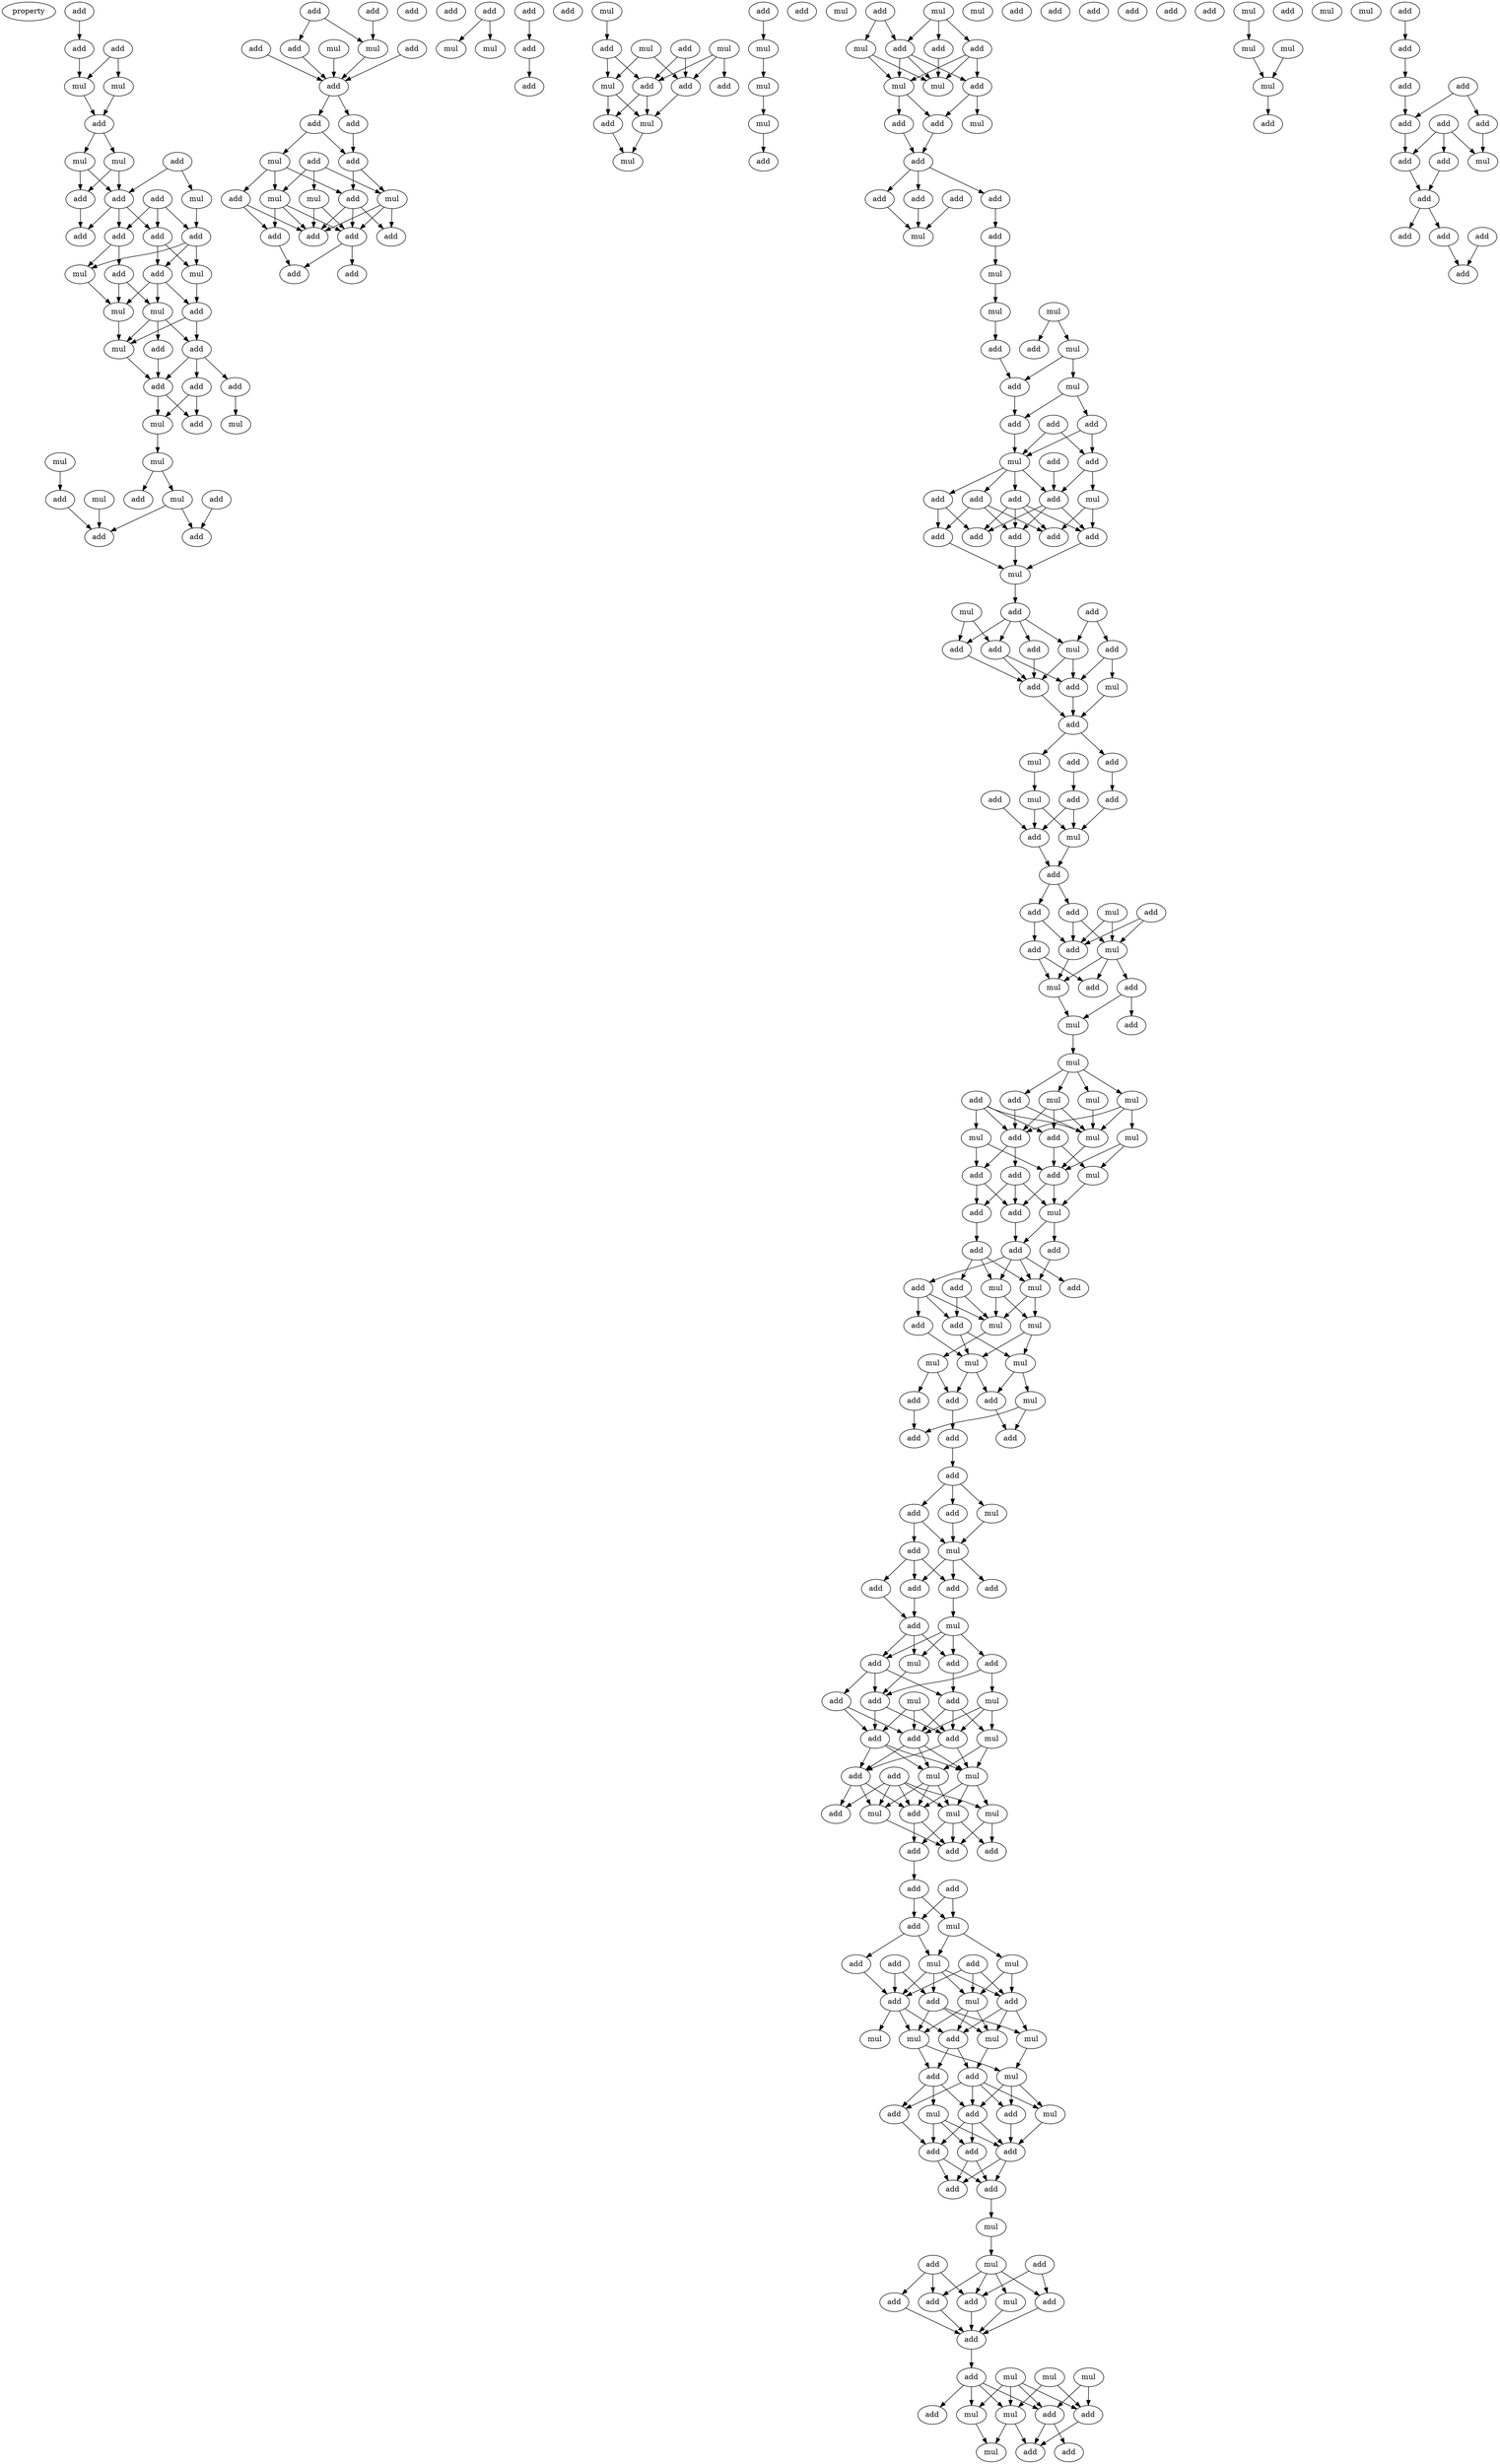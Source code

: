 digraph {
    node [fontcolor=black]
    property [mul=2,lf=1.8]
    0 [ label = add ];
    1 [ label = add ];
    2 [ label = add ];
    3 [ label = mul ];
    4 [ label = mul ];
    5 [ label = add ];
    6 [ label = mul ];
    7 [ label = mul ];
    8 [ label = add ];
    9 [ label = add ];
    10 [ label = mul ];
    11 [ label = add ];
    12 [ label = add ];
    13 [ label = add ];
    14 [ label = add ];
    15 [ label = add ];
    16 [ label = add ];
    17 [ label = add ];
    18 [ label = mul ];
    19 [ label = add ];
    20 [ label = mul ];
    21 [ label = mul ];
    22 [ label = add ];
    23 [ label = mul ];
    24 [ label = add ];
    25 [ label = add ];
    26 [ label = mul ];
    27 [ label = add ];
    28 [ label = add ];
    29 [ label = add ];
    30 [ label = mul ];
    31 [ label = mul ];
    32 [ label = add ];
    33 [ label = mul ];
    34 [ label = mul ];
    35 [ label = add ];
    36 [ label = mul ];
    37 [ label = add ];
    38 [ label = add ];
    39 [ label = mul ];
    40 [ label = add ];
    41 [ label = add ];
    42 [ label = add ];
    43 [ label = add ];
    44 [ label = add ];
    45 [ label = add ];
    46 [ label = mul ];
    47 [ label = mul ];
    48 [ label = add ];
    49 [ label = add ];
    50 [ label = add ];
    51 [ label = add ];
    52 [ label = add ];
    53 [ label = add ];
    54 [ label = add ];
    55 [ label = mul ];
    56 [ label = mul ];
    57 [ label = add ];
    58 [ label = mul ];
    59 [ label = mul ];
    60 [ label = add ];
    61 [ label = add ];
    62 [ label = add ];
    63 [ label = add ];
    64 [ label = add ];
    65 [ label = add ];
    66 [ label = add ];
    67 [ label = add ];
    68 [ label = add ];
    69 [ label = mul ];
    70 [ label = mul ];
    71 [ label = add ];
    72 [ label = add ];
    73 [ label = add ];
    74 [ label = add ];
    75 [ label = mul ];
    76 [ label = mul ];
    77 [ label = add ];
    78 [ label = mul ];
    79 [ label = add ];
    80 [ label = mul ];
    81 [ label = add ];
    82 [ label = add ];
    83 [ label = add ];
    84 [ label = mul ];
    85 [ label = add ];
    86 [ label = mul ];
    87 [ label = add ];
    88 [ label = mul ];
    89 [ label = add ];
    90 [ label = mul ];
    91 [ label = mul ];
    92 [ label = mul ];
    93 [ label = mul ];
    94 [ label = add ];
    95 [ label = add ];
    96 [ label = add ];
    97 [ label = add ];
    98 [ label = mul ];
    99 [ label = add ];
    100 [ label = add ];
    101 [ label = mul ];
    102 [ label = mul ];
    103 [ label = mul ];
    104 [ label = add ];
    105 [ label = add ];
    106 [ label = add ];
    107 [ label = add ];
    108 [ label = add ];
    109 [ label = add ];
    110 [ label = add ];
    111 [ label = mul ];
    112 [ label = mul ];
    113 [ label = add ];
    114 [ label = mul ];
    115 [ label = mul ];
    116 [ label = mul ];
    117 [ label = mul ];
    118 [ label = add ];
    119 [ label = add ];
    120 [ label = add ];
    121 [ label = mul ];
    122 [ label = add ];
    123 [ label = add ];
    124 [ label = add ];
    125 [ label = add ];
    126 [ label = mul ];
    127 [ label = add ];
    128 [ label = add ];
    129 [ label = add ];
    130 [ label = mul ];
    131 [ label = add ];
    132 [ label = add ];
    133 [ label = add ];
    134 [ label = add ];
    135 [ label = add ];
    136 [ label = add ];
    137 [ label = add ];
    138 [ label = add ];
    139 [ label = mul ];
    140 [ label = add ];
    141 [ label = add ];
    142 [ label = mul ];
    143 [ label = add ];
    144 [ label = mul ];
    145 [ label = add ];
    146 [ label = add ];
    147 [ label = add ];
    148 [ label = add ];
    149 [ label = mul ];
    150 [ label = add ];
    151 [ label = add ];
    152 [ label = mul ];
    153 [ label = add ];
    154 [ label = add ];
    155 [ label = mul ];
    156 [ label = add ];
    157 [ label = add ];
    158 [ label = add ];
    159 [ label = add ];
    160 [ label = mul ];
    161 [ label = add ];
    162 [ label = add ];
    163 [ label = add ];
    164 [ label = mul ];
    165 [ label = add ];
    166 [ label = add ];
    167 [ label = add ];
    168 [ label = mul ];
    169 [ label = mul ];
    170 [ label = add ];
    171 [ label = add ];
    172 [ label = add ];
    173 [ label = mul ];
    174 [ label = add ];
    175 [ label = add ];
    176 [ label = mul ];
    177 [ label = mul ];
    178 [ label = mul ];
    179 [ label = add ];
    180 [ label = mul ];
    181 [ label = add ];
    182 [ label = mul ];
    183 [ label = add ];
    184 [ label = mul ];
    185 [ label = mul ];
    186 [ label = add ];
    187 [ label = add ];
    188 [ label = add ];
    189 [ label = add ];
    190 [ label = mul ];
    191 [ label = mul ];
    192 [ label = add ];
    193 [ label = add ];
    194 [ label = add ];
    195 [ label = add ];
    196 [ label = add ];
    197 [ label = mul ];
    198 [ label = mul ];
    199 [ label = add ];
    200 [ label = add ];
    201 [ label = add ];
    202 [ label = mul ];
    203 [ label = mul ];
    204 [ label = add ];
    205 [ label = add ];
    206 [ label = mul ];
    207 [ label = mul ];
    208 [ label = mul ];
    209 [ label = mul ];
    210 [ label = add ];
    211 [ label = add ];
    212 [ label = add ];
    213 [ label = add ];
    214 [ label = add ];
    215 [ label = add ];
    216 [ label = add ];
    217 [ label = add ];
    218 [ label = mul ];
    219 [ label = add ];
    220 [ label = add ];
    221 [ label = mul ];
    222 [ label = add ];
    223 [ label = add ];
    224 [ label = add ];
    225 [ label = add ];
    226 [ label = add ];
    227 [ label = add ];
    228 [ label = mul ];
    229 [ label = add ];
    230 [ label = add ];
    231 [ label = mul ];
    232 [ label = add ];
    233 [ label = add ];
    234 [ label = mul ];
    235 [ label = add ];
    236 [ label = mul ];
    237 [ label = add ];
    238 [ label = add ];
    239 [ label = add ];
    240 [ label = add ];
    241 [ label = mul ];
    242 [ label = add ];
    243 [ label = add ];
    244 [ label = mul ];
    245 [ label = mul ];
    246 [ label = add ];
    247 [ label = mul ];
    248 [ label = add ];
    249 [ label = mul ];
    250 [ label = mul ];
    251 [ label = add ];
    252 [ label = add ];
    253 [ label = add ];
    254 [ label = add ];
    255 [ label = add ];
    256 [ label = add ];
    257 [ label = add ];
    258 [ label = add ];
    259 [ label = mul ];
    260 [ label = mul ];
    261 [ label = add ];
    262 [ label = add ];
    263 [ label = add ];
    264 [ label = mul ];
    265 [ label = add ];
    266 [ label = mul ];
    267 [ label = add ];
    268 [ label = add ];
    269 [ label = mul ];
    270 [ label = mul ];
    271 [ label = mul ];
    272 [ label = add ];
    273 [ label = mul ];
    274 [ label = add ];
    275 [ label = mul ];
    276 [ label = add ];
    277 [ label = mul ];
    278 [ label = mul ];
    279 [ label = add ];
    280 [ label = add ];
    281 [ label = add ];
    282 [ label = add ];
    283 [ label = add ];
    284 [ label = add ];
    285 [ label = add ];
    286 [ label = add ];
    287 [ label = mul ];
    288 [ label = add ];
    289 [ label = mul ];
    290 [ label = add ];
    291 [ label = add ];
    292 [ label = add ];
    293 [ label = add ];
    294 [ label = add ];
    295 [ label = mul ];
    296 [ label = add ];
    297 [ label = mul ];
    298 [ label = mul ];
    299 [ label = add ];
    300 [ label = mul ];
    301 [ label = mul ];
    302 [ label = add ];
    303 [ label = add ];
    304 [ label = add ];
    305 [ label = mul ];
    306 [ label = add ];
    307 [ label = mul ];
    308 [ label = add ];
    309 [ label = mul ];
    310 [ label = mul ];
    311 [ label = mul ];
    312 [ label = add ];
    313 [ label = mul ];
    314 [ label = add ];
    315 [ label = mul ];
    316 [ label = mul ];
    317 [ label = add ];
    318 [ label = add ];
    319 [ label = add ];
    320 [ label = add ];
    321 [ label = add ];
    322 [ label = add ];
    323 [ label = add ];
    324 [ label = add ];
    325 [ label = mul ];
    326 [ label = add ];
    327 [ label = add ];
    328 [ label = add ];
    329 [ label = add ];
    330 [ label = add ];
    331 [ label = add ];
    0 -> 2 [ name = 0 ];
    1 -> 3 [ name = 1 ];
    1 -> 4 [ name = 2 ];
    2 -> 3 [ name = 3 ];
    3 -> 5 [ name = 4 ];
    4 -> 5 [ name = 5 ];
    5 -> 6 [ name = 6 ];
    5 -> 7 [ name = 7 ];
    6 -> 9 [ name = 8 ];
    6 -> 12 [ name = 9 ];
    7 -> 9 [ name = 10 ];
    7 -> 12 [ name = 11 ];
    8 -> 10 [ name = 12 ];
    8 -> 12 [ name = 13 ];
    9 -> 13 [ name = 14 ];
    10 -> 15 [ name = 15 ];
    11 -> 14 [ name = 16 ];
    11 -> 15 [ name = 17 ];
    11 -> 16 [ name = 18 ];
    12 -> 13 [ name = 19 ];
    12 -> 14 [ name = 20 ];
    12 -> 16 [ name = 21 ];
    14 -> 17 [ name = 22 ];
    14 -> 20 [ name = 23 ];
    15 -> 17 [ name = 24 ];
    15 -> 18 [ name = 25 ];
    15 -> 20 [ name = 26 ];
    16 -> 18 [ name = 27 ];
    16 -> 19 [ name = 28 ];
    17 -> 21 [ name = 29 ];
    17 -> 22 [ name = 30 ];
    17 -> 23 [ name = 31 ];
    18 -> 23 [ name = 32 ];
    19 -> 21 [ name = 33 ];
    19 -> 23 [ name = 34 ];
    20 -> 22 [ name = 35 ];
    21 -> 24 [ name = 36 ];
    21 -> 25 [ name = 37 ];
    21 -> 26 [ name = 38 ];
    22 -> 24 [ name = 39 ];
    22 -> 26 [ name = 40 ];
    23 -> 26 [ name = 41 ];
    24 -> 27 [ name = 42 ];
    24 -> 28 [ name = 43 ];
    24 -> 29 [ name = 44 ];
    25 -> 29 [ name = 45 ];
    26 -> 29 [ name = 46 ];
    27 -> 30 [ name = 47 ];
    28 -> 31 [ name = 48 ];
    28 -> 32 [ name = 49 ];
    29 -> 31 [ name = 50 ];
    29 -> 32 [ name = 51 ];
    31 -> 33 [ name = 52 ];
    33 -> 36 [ name = 53 ];
    33 -> 38 [ name = 54 ];
    34 -> 37 [ name = 55 ];
    35 -> 41 [ name = 56 ];
    36 -> 40 [ name = 57 ];
    36 -> 41 [ name = 58 ];
    37 -> 40 [ name = 59 ];
    39 -> 40 [ name = 60 ];
    42 -> 47 [ name = 61 ];
    43 -> 45 [ name = 62 ];
    43 -> 47 [ name = 63 ];
    44 -> 49 [ name = 64 ];
    45 -> 49 [ name = 65 ];
    46 -> 49 [ name = 66 ];
    47 -> 49 [ name = 67 ];
    48 -> 49 [ name = 68 ];
    49 -> 50 [ name = 69 ];
    49 -> 51 [ name = 70 ];
    50 -> 54 [ name = 71 ];
    51 -> 54 [ name = 72 ];
    51 -> 55 [ name = 73 ];
    53 -> 56 [ name = 74 ];
    53 -> 58 [ name = 75 ];
    53 -> 59 [ name = 76 ];
    54 -> 58 [ name = 77 ];
    54 -> 60 [ name = 78 ];
    55 -> 56 [ name = 79 ];
    55 -> 57 [ name = 80 ];
    55 -> 60 [ name = 81 ];
    56 -> 61 [ name = 82 ];
    56 -> 62 [ name = 83 ];
    56 -> 64 [ name = 84 ];
    57 -> 62 [ name = 85 ];
    57 -> 64 [ name = 86 ];
    58 -> 61 [ name = 87 ];
    58 -> 63 [ name = 88 ];
    58 -> 64 [ name = 89 ];
    59 -> 61 [ name = 90 ];
    59 -> 64 [ name = 91 ];
    60 -> 61 [ name = 92 ];
    60 -> 63 [ name = 93 ];
    60 -> 64 [ name = 94 ];
    61 -> 65 [ name = 95 ];
    61 -> 66 [ name = 96 ];
    62 -> 66 [ name = 97 ];
    68 -> 69 [ name = 98 ];
    68 -> 70 [ name = 99 ];
    71 -> 72 [ name = 100 ];
    72 -> 74 [ name = 101 ];
    75 -> 77 [ name = 102 ];
    76 -> 80 [ name = 103 ];
    76 -> 82 [ name = 104 ];
    77 -> 80 [ name = 105 ];
    77 -> 81 [ name = 106 ];
    78 -> 81 [ name = 107 ];
    78 -> 82 [ name = 108 ];
    78 -> 83 [ name = 109 ];
    79 -> 81 [ name = 110 ];
    79 -> 82 [ name = 111 ];
    80 -> 84 [ name = 112 ];
    80 -> 85 [ name = 113 ];
    81 -> 84 [ name = 114 ];
    81 -> 85 [ name = 115 ];
    82 -> 84 [ name = 116 ];
    84 -> 86 [ name = 117 ];
    85 -> 86 [ name = 118 ];
    87 -> 88 [ name = 119 ];
    88 -> 90 [ name = 120 ];
    90 -> 93 [ name = 121 ];
    92 -> 95 [ name = 122 ];
    92 -> 96 [ name = 123 ];
    92 -> 97 [ name = 124 ];
    93 -> 99 [ name = 125 ];
    94 -> 95 [ name = 126 ];
    94 -> 98 [ name = 127 ];
    95 -> 100 [ name = 128 ];
    95 -> 101 [ name = 129 ];
    95 -> 102 [ name = 130 ];
    96 -> 100 [ name = 131 ];
    96 -> 101 [ name = 132 ];
    96 -> 102 [ name = 133 ];
    97 -> 101 [ name = 134 ];
    98 -> 101 [ name = 135 ];
    98 -> 102 [ name = 136 ];
    100 -> 103 [ name = 137 ];
    100 -> 104 [ name = 138 ];
    102 -> 104 [ name = 139 ];
    102 -> 105 [ name = 140 ];
    104 -> 106 [ name = 141 ];
    105 -> 106 [ name = 142 ];
    106 -> 107 [ name = 143 ];
    106 -> 108 [ name = 144 ];
    106 -> 109 [ name = 145 ];
    107 -> 113 [ name = 146 ];
    108 -> 112 [ name = 147 ];
    109 -> 112 [ name = 148 ];
    110 -> 112 [ name = 149 ];
    113 -> 114 [ name = 150 ];
    114 -> 115 [ name = 151 ];
    115 -> 120 [ name = 152 ];
    116 -> 117 [ name = 153 ];
    116 -> 118 [ name = 154 ];
    117 -> 121 [ name = 155 ];
    117 -> 122 [ name = 156 ];
    120 -> 122 [ name = 157 ];
    121 -> 123 [ name = 158 ];
    121 -> 124 [ name = 159 ];
    122 -> 124 [ name = 160 ];
    123 -> 126 [ name = 161 ];
    123 -> 127 [ name = 162 ];
    124 -> 126 [ name = 163 ];
    125 -> 126 [ name = 164 ];
    125 -> 127 [ name = 165 ];
    126 -> 129 [ name = 166 ];
    126 -> 131 [ name = 167 ];
    126 -> 132 [ name = 168 ];
    126 -> 133 [ name = 169 ];
    127 -> 130 [ name = 170 ];
    127 -> 133 [ name = 171 ];
    128 -> 133 [ name = 172 ];
    129 -> 134 [ name = 173 ];
    129 -> 137 [ name = 174 ];
    130 -> 135 [ name = 175 ];
    130 -> 136 [ name = 176 ];
    131 -> 136 [ name = 177 ];
    131 -> 137 [ name = 178 ];
    131 -> 138 [ name = 179 ];
    132 -> 134 [ name = 180 ];
    132 -> 135 [ name = 181 ];
    132 -> 136 [ name = 182 ];
    132 -> 138 [ name = 183 ];
    133 -> 134 [ name = 184 ];
    133 -> 135 [ name = 185 ];
    133 -> 138 [ name = 186 ];
    135 -> 139 [ name = 187 ];
    137 -> 139 [ name = 188 ];
    138 -> 139 [ name = 189 ];
    139 -> 140 [ name = 190 ];
    140 -> 143 [ name = 191 ];
    140 -> 144 [ name = 192 ];
    140 -> 145 [ name = 193 ];
    140 -> 147 [ name = 194 ];
    141 -> 144 [ name = 195 ];
    141 -> 146 [ name = 196 ];
    142 -> 145 [ name = 197 ];
    142 -> 147 [ name = 198 ];
    143 -> 148 [ name = 199 ];
    144 -> 148 [ name = 200 ];
    144 -> 150 [ name = 201 ];
    145 -> 148 [ name = 202 ];
    145 -> 150 [ name = 203 ];
    146 -> 149 [ name = 204 ];
    146 -> 150 [ name = 205 ];
    147 -> 148 [ name = 206 ];
    148 -> 151 [ name = 207 ];
    149 -> 151 [ name = 208 ];
    150 -> 151 [ name = 209 ];
    151 -> 152 [ name = 210 ];
    151 -> 153 [ name = 211 ];
    152 -> 155 [ name = 212 ];
    153 -> 156 [ name = 213 ];
    154 -> 157 [ name = 214 ];
    155 -> 159 [ name = 215 ];
    155 -> 160 [ name = 216 ];
    156 -> 160 [ name = 217 ];
    157 -> 159 [ name = 218 ];
    157 -> 160 [ name = 219 ];
    158 -> 159 [ name = 220 ];
    159 -> 161 [ name = 221 ];
    160 -> 161 [ name = 222 ];
    161 -> 162 [ name = 223 ];
    161 -> 163 [ name = 224 ];
    162 -> 166 [ name = 225 ];
    162 -> 168 [ name = 226 ];
    163 -> 166 [ name = 227 ];
    163 -> 167 [ name = 228 ];
    164 -> 166 [ name = 229 ];
    164 -> 168 [ name = 230 ];
    165 -> 166 [ name = 231 ];
    165 -> 168 [ name = 232 ];
    166 -> 169 [ name = 233 ];
    167 -> 169 [ name = 234 ];
    167 -> 171 [ name = 235 ];
    168 -> 169 [ name = 236 ];
    168 -> 170 [ name = 237 ];
    168 -> 171 [ name = 238 ];
    169 -> 173 [ name = 239 ];
    170 -> 173 [ name = 240 ];
    170 -> 175 [ name = 241 ];
    173 -> 176 [ name = 242 ];
    176 -> 177 [ name = 243 ];
    176 -> 178 [ name = 244 ];
    176 -> 180 [ name = 245 ];
    176 -> 181 [ name = 246 ];
    177 -> 184 [ name = 247 ];
    178 -> 183 [ name = 248 ];
    178 -> 184 [ name = 249 ];
    178 -> 185 [ name = 250 ];
    179 -> 182 [ name = 251 ];
    179 -> 183 [ name = 252 ];
    179 -> 184 [ name = 253 ];
    179 -> 186 [ name = 254 ];
    180 -> 183 [ name = 255 ];
    180 -> 184 [ name = 256 ];
    180 -> 186 [ name = 257 ];
    181 -> 183 [ name = 258 ];
    181 -> 184 [ name = 259 ];
    182 -> 187 [ name = 260 ];
    182 -> 188 [ name = 261 ];
    183 -> 187 [ name = 262 ];
    183 -> 189 [ name = 263 ];
    184 -> 188 [ name = 264 ];
    185 -> 188 [ name = 265 ];
    185 -> 190 [ name = 266 ];
    186 -> 188 [ name = 267 ];
    186 -> 190 [ name = 268 ];
    187 -> 192 [ name = 269 ];
    187 -> 193 [ name = 270 ];
    188 -> 191 [ name = 271 ];
    188 -> 192 [ name = 272 ];
    189 -> 191 [ name = 273 ];
    189 -> 192 [ name = 274 ];
    189 -> 193 [ name = 275 ];
    190 -> 191 [ name = 276 ];
    191 -> 194 [ name = 277 ];
    191 -> 196 [ name = 278 ];
    192 -> 196 [ name = 279 ];
    193 -> 195 [ name = 280 ];
    194 -> 197 [ name = 281 ];
    195 -> 197 [ name = 282 ];
    195 -> 198 [ name = 283 ];
    195 -> 200 [ name = 284 ];
    196 -> 197 [ name = 285 ];
    196 -> 198 [ name = 286 ];
    196 -> 199 [ name = 287 ];
    196 -> 201 [ name = 288 ];
    197 -> 202 [ name = 289 ];
    197 -> 203 [ name = 290 ];
    198 -> 202 [ name = 291 ];
    198 -> 203 [ name = 292 ];
    200 -> 203 [ name = 293 ];
    200 -> 205 [ name = 294 ];
    201 -> 203 [ name = 295 ];
    201 -> 204 [ name = 296 ];
    201 -> 205 [ name = 297 ];
    202 -> 206 [ name = 298 ];
    202 -> 207 [ name = 299 ];
    203 -> 208 [ name = 300 ];
    204 -> 207 [ name = 301 ];
    205 -> 206 [ name = 302 ];
    205 -> 207 [ name = 303 ];
    206 -> 209 [ name = 304 ];
    206 -> 211 [ name = 305 ];
    207 -> 211 [ name = 306 ];
    207 -> 212 [ name = 307 ];
    208 -> 210 [ name = 308 ];
    208 -> 212 [ name = 309 ];
    209 -> 213 [ name = 310 ];
    209 -> 216 [ name = 311 ];
    210 -> 216 [ name = 312 ];
    211 -> 213 [ name = 313 ];
    212 -> 215 [ name = 314 ];
    215 -> 217 [ name = 315 ];
    217 -> 218 [ name = 316 ];
    217 -> 219 [ name = 317 ];
    217 -> 220 [ name = 318 ];
    218 -> 221 [ name = 319 ];
    219 -> 221 [ name = 320 ];
    219 -> 222 [ name = 321 ];
    220 -> 221 [ name = 322 ];
    221 -> 224 [ name = 323 ];
    221 -> 225 [ name = 324 ];
    221 -> 226 [ name = 325 ];
    222 -> 223 [ name = 326 ];
    222 -> 224 [ name = 327 ];
    222 -> 226 [ name = 328 ];
    223 -> 227 [ name = 329 ];
    224 -> 228 [ name = 330 ];
    226 -> 227 [ name = 331 ];
    227 -> 230 [ name = 332 ];
    227 -> 231 [ name = 333 ];
    227 -> 232 [ name = 334 ];
    228 -> 230 [ name = 335 ];
    228 -> 231 [ name = 336 ];
    228 -> 232 [ name = 337 ];
    228 -> 233 [ name = 338 ];
    230 -> 237 [ name = 339 ];
    231 -> 238 [ name = 340 ];
    232 -> 235 [ name = 341 ];
    232 -> 237 [ name = 342 ];
    232 -> 238 [ name = 343 ];
    233 -> 236 [ name = 344 ];
    233 -> 238 [ name = 345 ];
    234 -> 239 [ name = 346 ];
    234 -> 240 [ name = 347 ];
    234 -> 242 [ name = 348 ];
    235 -> 240 [ name = 349 ];
    235 -> 242 [ name = 350 ];
    236 -> 239 [ name = 351 ];
    236 -> 240 [ name = 352 ];
    236 -> 241 [ name = 353 ];
    237 -> 239 [ name = 354 ];
    237 -> 240 [ name = 355 ];
    237 -> 241 [ name = 356 ];
    238 -> 239 [ name = 357 ];
    238 -> 242 [ name = 358 ];
    239 -> 243 [ name = 359 ];
    239 -> 244 [ name = 360 ];
    240 -> 243 [ name = 361 ];
    240 -> 244 [ name = 362 ];
    240 -> 245 [ name = 363 ];
    241 -> 244 [ name = 364 ];
    241 -> 245 [ name = 365 ];
    242 -> 243 [ name = 366 ];
    242 -> 244 [ name = 367 ];
    242 -> 245 [ name = 368 ];
    243 -> 248 [ name = 369 ];
    243 -> 250 [ name = 370 ];
    243 -> 251 [ name = 371 ];
    244 -> 247 [ name = 372 ];
    244 -> 249 [ name = 373 ];
    244 -> 251 [ name = 374 ];
    245 -> 247 [ name = 375 ];
    245 -> 250 [ name = 376 ];
    245 -> 251 [ name = 377 ];
    246 -> 247 [ name = 378 ];
    246 -> 248 [ name = 379 ];
    246 -> 249 [ name = 380 ];
    246 -> 250 [ name = 381 ];
    246 -> 251 [ name = 382 ];
    247 -> 252 [ name = 383 ];
    247 -> 253 [ name = 384 ];
    247 -> 254 [ name = 385 ];
    249 -> 253 [ name = 386 ];
    249 -> 254 [ name = 387 ];
    250 -> 254 [ name = 388 ];
    251 -> 252 [ name = 389 ];
    251 -> 254 [ name = 390 ];
    252 -> 257 [ name = 391 ];
    256 -> 258 [ name = 392 ];
    256 -> 259 [ name = 393 ];
    257 -> 258 [ name = 394 ];
    257 -> 259 [ name = 395 ];
    258 -> 260 [ name = 396 ];
    258 -> 263 [ name = 397 ];
    259 -> 260 [ name = 398 ];
    259 -> 264 [ name = 399 ];
    260 -> 265 [ name = 400 ];
    260 -> 266 [ name = 401 ];
    260 -> 267 [ name = 402 ];
    260 -> 268 [ name = 403 ];
    261 -> 266 [ name = 404 ];
    261 -> 267 [ name = 405 ];
    261 -> 268 [ name = 406 ];
    262 -> 265 [ name = 407 ];
    262 -> 268 [ name = 408 ];
    263 -> 268 [ name = 409 ];
    264 -> 266 [ name = 410 ];
    264 -> 267 [ name = 411 ];
    265 -> 269 [ name = 412 ];
    265 -> 271 [ name = 413 ];
    265 -> 273 [ name = 414 ];
    266 -> 269 [ name = 415 ];
    266 -> 272 [ name = 416 ];
    266 -> 273 [ name = 417 ];
    267 -> 271 [ name = 418 ];
    267 -> 272 [ name = 419 ];
    267 -> 273 [ name = 420 ];
    268 -> 269 [ name = 421 ];
    268 -> 270 [ name = 422 ];
    268 -> 272 [ name = 423 ];
    269 -> 275 [ name = 424 ];
    269 -> 276 [ name = 425 ];
    271 -> 275 [ name = 426 ];
    272 -> 274 [ name = 427 ];
    272 -> 276 [ name = 428 ];
    273 -> 274 [ name = 429 ];
    274 -> 277 [ name = 430 ];
    274 -> 279 [ name = 431 ];
    274 -> 280 [ name = 432 ];
    274 -> 281 [ name = 433 ];
    275 -> 277 [ name = 434 ];
    275 -> 279 [ name = 435 ];
    275 -> 280 [ name = 436 ];
    276 -> 278 [ name = 437 ];
    276 -> 280 [ name = 438 ];
    276 -> 281 [ name = 439 ];
    277 -> 282 [ name = 440 ];
    278 -> 282 [ name = 441 ];
    278 -> 283 [ name = 442 ];
    278 -> 284 [ name = 443 ];
    279 -> 282 [ name = 444 ];
    280 -> 282 [ name = 445 ];
    280 -> 283 [ name = 446 ];
    280 -> 284 [ name = 447 ];
    281 -> 284 [ name = 448 ];
    282 -> 285 [ name = 449 ];
    282 -> 286 [ name = 450 ];
    283 -> 285 [ name = 451 ];
    283 -> 286 [ name = 452 ];
    284 -> 285 [ name = 453 ];
    284 -> 286 [ name = 454 ];
    285 -> 287 [ name = 455 ];
    287 -> 289 [ name = 456 ];
    288 -> 293 [ name = 457 ];
    288 -> 294 [ name = 458 ];
    289 -> 292 [ name = 459 ];
    289 -> 293 [ name = 460 ];
    289 -> 294 [ name = 461 ];
    289 -> 295 [ name = 462 ];
    290 -> 291 [ name = 463 ];
    290 -> 292 [ name = 464 ];
    290 -> 294 [ name = 465 ];
    291 -> 296 [ name = 466 ];
    292 -> 296 [ name = 467 ];
    293 -> 296 [ name = 468 ];
    294 -> 296 [ name = 469 ];
    295 -> 296 [ name = 470 ];
    296 -> 299 [ name = 471 ];
    297 -> 302 [ name = 472 ];
    297 -> 303 [ name = 473 ];
    298 -> 303 [ name = 474 ];
    298 -> 305 [ name = 475 ];
    299 -> 301 [ name = 476 ];
    299 -> 302 [ name = 477 ];
    299 -> 304 [ name = 478 ];
    299 -> 305 [ name = 479 ];
    300 -> 301 [ name = 480 ];
    300 -> 302 [ name = 481 ];
    300 -> 303 [ name = 482 ];
    300 -> 305 [ name = 483 ];
    301 -> 307 [ name = 484 ];
    302 -> 306 [ name = 485 ];
    302 -> 308 [ name = 486 ];
    303 -> 308 [ name = 487 ];
    305 -> 307 [ name = 488 ];
    305 -> 308 [ name = 489 ];
    309 -> 311 [ name = 490 ];
    310 -> 313 [ name = 491 ];
    311 -> 313 [ name = 492 ];
    313 -> 314 [ name = 493 ];
    317 -> 318 [ name = 494 ];
    318 -> 319 [ name = 495 ];
    319 -> 322 [ name = 496 ];
    320 -> 321 [ name = 497 ];
    320 -> 322 [ name = 498 ];
    321 -> 325 [ name = 499 ];
    322 -> 326 [ name = 500 ];
    323 -> 324 [ name = 501 ];
    323 -> 325 [ name = 502 ];
    323 -> 326 [ name = 503 ];
    324 -> 327 [ name = 504 ];
    326 -> 327 [ name = 505 ];
    327 -> 328 [ name = 506 ];
    327 -> 329 [ name = 507 ];
    329 -> 331 [ name = 508 ];
    330 -> 331 [ name = 509 ];
}
